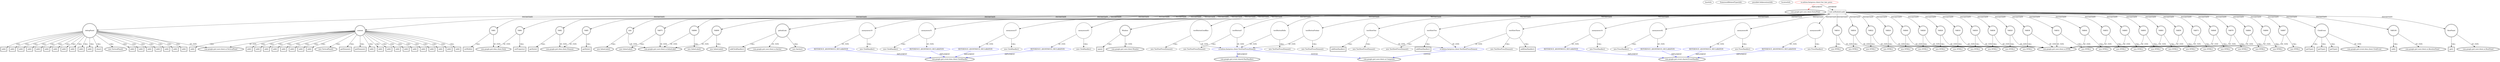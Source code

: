 digraph {
baseInfo[graphId=744,category="extension_graph",isAnonymous=false,possibleRelation=true]
frameworkRelatedTypesInfo[0="com.google.gwt.core.client.EntryPoint"]
possibleCollaborationsInfo[0="744~OVERRIDING_METHOD_DECLARATION-INSTANTIATION-~com.google.gwt.core.client.EntryPoint ~com.google.gwt.event.dom.client.ClickHandler ~false~true",1="744~OVERRIDING_METHOD_DECLARATION-INSTANTIATION-~com.google.gwt.core.client.EntryPoint ~com.google.gwt.event.shared.EventHandler ~false~true",2="744~OVERRIDING_METHOD_DECLARATION-INSTANTIATION-OVERRIDING_METHOD_DECLARATION-INSTANTIATION-OVERRIDING_METHOD_DECLARATION-INSTANTIATION-OVERRIDING_METHOD_DECLARATION-INSTANTIATION-~com.google.gwt.core.client.EntryPoint ~com.google.gwt.user.client.ui.Composite com.google.gwt.event.shared.HasHandlers ~false~false",3="744~OVERRIDING_METHOD_DECLARATION-INSTANTIATION-OVERRIDING_METHOD_DECLARATION-INSTANTIATION-OVERRIDING_METHOD_DECLARATION-INSTANTIATION-~com.google.gwt.core.client.EntryPoint ~com.google.gwt.user.client.ui.Composite ~false~false"]
locationInfo[projectName="ashtonthomas-gwt-fast-touch-press",filePath="/ashtonthomas-gwt-fast-touch-press/gwt-fast-touch-press-master/src/io/ashton/fastpress/client/Gwt_fast_press.java",contextSignature="Gwt_fast_press",graphId="744"]
0[label="io.ashton.fastpress.client.Gwt_fast_press",vertexType="ROOT_CLIENT_CLASS_DECLARATION",isFrameworkType=false,color=red]
1[label="com.google.gwt.core.client.EntryPoint",vertexType="FRAMEWORK_INTERFACE_TYPE",isFrameworkType=true,peripheries=2]
2[label="void onModuleLoad()",vertexType="OVERRIDING_METHOD_DECLARATION",isFrameworkType=false,shape=box]
4[label="content",vertexType="VARIABLE_EXPRESION",isFrameworkType=true,peripheries=2,shape=circle]
5[label="com.google.gwt.user.client.ui.VerticalPanel",vertexType="FRAMEWORK_CLASS_TYPE",isFrameworkType=true,peripheries=2]
3[label="new VerticalPanel()",vertexType="CONSTRUCTOR_CALL",isFrameworkType=true,peripheries=2]
6[label="VAR1",vertexType="VARIABLE_EXPRESION",isFrameworkType=true,peripheries=2,shape=circle]
8[label="com.google.gwt.dom.client.Style",vertexType="FRAMEWORK_CLASS_TYPE",isFrameworkType=true,peripheries=2]
7[label="setWidth()",vertexType="INSIDE_CALL",isFrameworkType=true,peripheries=2,shape=box]
9[label="VAR2",vertexType="VARIABLE_EXPRESION",isFrameworkType=true,peripheries=2,shape=circle]
11[label="com.google.gwt.dom.client.Element",vertexType="FRAMEWORK_CLASS_TYPE",isFrameworkType=true,peripheries=2]
10[label="getStyle()",vertexType="INSIDE_CALL",isFrameworkType=true,peripheries=2,shape=box]
13[label="getElement()",vertexType="INSIDE_CALL",isFrameworkType=true,peripheries=2,shape=box]
14[label="VAR4",vertexType="VARIABLE_EXPRESION",isFrameworkType=true,peripheries=2,shape=circle]
15[label="setProperty()",vertexType="INSIDE_CALL",isFrameworkType=true,peripheries=2,shape=box]
17[label="VAR5",vertexType="VARIABLE_EXPRESION",isFrameworkType=true,peripheries=2,shape=circle]
18[label="getStyle()",vertexType="INSIDE_CALL",isFrameworkType=true,peripheries=2,shape=box]
21[label="getElement()",vertexType="INSIDE_CALL",isFrameworkType=true,peripheries=2,shape=box]
23[label="title",vertexType="VARIABLE_EXPRESION",isFrameworkType=true,peripheries=2,shape=circle]
24[label="com.google.gwt.user.client.ui.InlineLabel",vertexType="FRAMEWORK_CLASS_TYPE",isFrameworkType=true,peripheries=2]
22[label="new InlineLabel()",vertexType="CONSTRUCTOR_CALL",isFrameworkType=true,peripheries=2]
26[label="githubLink",vertexType="VARIABLE_EXPRESION",isFrameworkType=true,peripheries=2,shape=circle]
27[label="com.google.gwt.user.client.ui.Anchor",vertexType="FRAMEWORK_CLASS_TYPE",isFrameworkType=true,peripheries=2]
25[label="new Anchor()",vertexType="CONSTRUCTOR_CALL",isFrameworkType=true,peripheries=2]
29[label="addClickHandler()",vertexType="INSIDE_CALL",isFrameworkType=true,peripheries=2,shape=box]
31[label="anonymous10",vertexType="VARIABLE_EXPRESION",isFrameworkType=false,shape=circle]
32[label="REFERENCE_ANONYMOUS_DECLARATION",vertexType="REFERENCE_ANONYMOUS_DECLARATION",isFrameworkType=false,color=blue]
33[label="com.google.gwt.event.dom.client.ClickHandler",vertexType="FRAMEWORK_INTERFACE_TYPE",isFrameworkType=true,peripheries=2]
30[label="new ClickHandler()",vertexType="CONSTRUCTOR_CALL",isFrameworkType=false]
34[label="Window",vertexType="VARIABLE_EXPRESION",isFrameworkType=true,peripheries=2,shape=circle]
36[label="com.google.gwt.user.client.Window",vertexType="FRAMEWORK_CLASS_TYPE",isFrameworkType=true,peripheries=2]
35[label="open()",vertexType="INSIDE_CALL",isFrameworkType=true,peripheries=2,shape=box]
38[label="debugPanel",vertexType="VARIABLE_EXPRESION",isFrameworkType=true,peripheries=2,shape=circle]
37[label="new VerticalPanel()",vertexType="CONSTRUCTOR_CALL",isFrameworkType=true,peripheries=2]
41[label="testButtonHello",vertexType="VARIABLE_EXPRESION",isFrameworkType=false,shape=circle]
42[label="io.ashton.fastpress.client.TestFastPressElement",vertexType="REFERENCE_CLIENT_CLASS_DECLARATION",isFrameworkType=false,color=blue]
43[label="com.google.gwt.user.client.ui.Composite",vertexType="FRAMEWORK_CLASS_TYPE",isFrameworkType=true,peripheries=2]
44[label="com.google.gwt.event.shared.HasHandlers",vertexType="FRAMEWORK_INTERFACE_TYPE",isFrameworkType=true,peripheries=2]
40[label="new TestFastPressElement()",vertexType="CONSTRUCTOR_CALL",isFrameworkType=false]
46[label="anonymous14",vertexType="VARIABLE_EXPRESION",isFrameworkType=false,shape=circle]
47[label="REFERENCE_ANONYMOUS_DECLARATION",vertexType="REFERENCE_ANONYMOUS_DECLARATION",isFrameworkType=false,color=blue]
48[label="com.google.gwt.event.shared.EventHandler",vertexType="FRAMEWORK_INTERFACE_TYPE",isFrameworkType=true,peripheries=2]
45[label="new PressHandler()",vertexType="CONSTRUCTOR_CALL",isFrameworkType=false]
50[label="add()",vertexType="INSIDE_CALL",isFrameworkType=true,peripheries=2,shape=box]
52[label="VAR16",vertexType="VARIABLE_EXPRESION",isFrameworkType=true,peripheries=2,shape=circle]
53[label="com.google.gwt.user.client.ui.HTML",vertexType="FRAMEWORK_CLASS_TYPE",isFrameworkType=true,peripheries=2]
51[label="new HTML()",vertexType="CONSTRUCTOR_CALL",isFrameworkType=true,peripheries=2]
55[label="add()",vertexType="INSIDE_CALL",isFrameworkType=true,peripheries=2,shape=box]
57[label="VAR18",vertexType="VARIABLE_EXPRESION",isFrameworkType=true,peripheries=2,shape=circle]
56[label="new HTML()",vertexType="CONSTRUCTOR_CALL",isFrameworkType=true,peripheries=2]
60[label="add()",vertexType="INSIDE_CALL",isFrameworkType=true,peripheries=2,shape=box]
62[label="VAR20",vertexType="VARIABLE_EXPRESION",isFrameworkType=true,peripheries=2,shape=circle]
61[label="new HTML()",vertexType="CONSTRUCTOR_CALL",isFrameworkType=true,peripheries=2]
65[label="add()",vertexType="INSIDE_CALL",isFrameworkType=true,peripheries=2,shape=box]
67[label="VAR22",vertexType="VARIABLE_EXPRESION",isFrameworkType=true,peripheries=2,shape=circle]
66[label="new HTML()",vertexType="CONSTRUCTOR_CALL",isFrameworkType=true,peripheries=2]
70[label="add()",vertexType="INSIDE_CALL",isFrameworkType=true,peripheries=2,shape=box]
72[label="VAR24",vertexType="VARIABLE_EXPRESION",isFrameworkType=true,peripheries=2,shape=circle]
71[label="new HTML()",vertexType="CONSTRUCTOR_CALL",isFrameworkType=true,peripheries=2]
75[label="add()",vertexType="INSIDE_CALL",isFrameworkType=true,peripheries=2,shape=box]
77[label="VAR26",vertexType="VARIABLE_EXPRESION",isFrameworkType=true,peripheries=2,shape=circle]
76[label="new HTML()",vertexType="CONSTRUCTOR_CALL",isFrameworkType=true,peripheries=2]
80[label="add()",vertexType="INSIDE_CALL",isFrameworkType=true,peripheries=2,shape=box]
82[label="VAR28",vertexType="VARIABLE_EXPRESION",isFrameworkType=true,peripheries=2,shape=circle]
81[label="new HTML()",vertexType="CONSTRUCTOR_CALL",isFrameworkType=true,peripheries=2]
85[label="add()",vertexType="INSIDE_CALL",isFrameworkType=true,peripheries=2,shape=box]
87[label="VAR30",vertexType="VARIABLE_EXPRESION",isFrameworkType=true,peripheries=2,shape=circle]
86[label="new HTML()",vertexType="CONSTRUCTOR_CALL",isFrameworkType=true,peripheries=2]
90[label="add()",vertexType="INSIDE_CALL",isFrameworkType=true,peripheries=2,shape=box]
92[label="VAR32",vertexType="VARIABLE_EXPRESION",isFrameworkType=true,peripheries=2,shape=circle]
91[label="new HTML()",vertexType="CONSTRUCTOR_CALL",isFrameworkType=true,peripheries=2]
95[label="add()",vertexType="INSIDE_CALL",isFrameworkType=true,peripheries=2,shape=box]
97[label="VAR34",vertexType="VARIABLE_EXPRESION",isFrameworkType=true,peripheries=2,shape=circle]
96[label="new HTML()",vertexType="CONSTRUCTOR_CALL",isFrameworkType=true,peripheries=2]
100[label="add()",vertexType="INSIDE_CALL",isFrameworkType=true,peripheries=2,shape=box]
102[label="VAR36",vertexType="VARIABLE_EXPRESION",isFrameworkType=true,peripheries=2,shape=circle]
101[label="new HTML()",vertexType="CONSTRUCTOR_CALL",isFrameworkType=true,peripheries=2]
105[label="add()",vertexType="INSIDE_CALL",isFrameworkType=true,peripheries=2,shape=box]
107[label="VAR38",vertexType="VARIABLE_EXPRESION",isFrameworkType=true,peripheries=2,shape=circle]
106[label="new HTML()",vertexType="CONSTRUCTOR_CALL",isFrameworkType=true,peripheries=2]
110[label="add()",vertexType="INSIDE_CALL",isFrameworkType=true,peripheries=2,shape=box]
112[label="VAR40",vertexType="VARIABLE_EXPRESION",isFrameworkType=true,peripheries=2,shape=circle]
111[label="new HTML()",vertexType="CONSTRUCTOR_CALL",isFrameworkType=true,peripheries=2]
115[label="testButtonGoodBye",vertexType="VARIABLE_EXPRESION",isFrameworkType=false,shape=circle]
114[label="new TestFastPressElement()",vertexType="CONSTRUCTOR_CALL",isFrameworkType=false]
118[label="anonymous42",vertexType="VARIABLE_EXPRESION",isFrameworkType=false,shape=circle]
119[label="REFERENCE_ANONYMOUS_DECLARATION",vertexType="REFERENCE_ANONYMOUS_DECLARATION",isFrameworkType=false,color=blue]
117[label="new PressHandler()",vertexType="CONSTRUCTOR_CALL",isFrameworkType=false]
122[label="add()",vertexType="INSIDE_CALL",isFrameworkType=true,peripheries=2,shape=box]
124[label="VAR44",vertexType="VARIABLE_EXPRESION",isFrameworkType=true,peripheries=2,shape=circle]
123[label="new HTML()",vertexType="CONSTRUCTOR_CALL",isFrameworkType=true,peripheries=2]
127[label="testButtonFoobar",vertexType="VARIABLE_EXPRESION",isFrameworkType=false,shape=circle]
126[label="new TestFastPressElement()",vertexType="CONSTRUCTOR_CALL",isFrameworkType=false]
130[label="anonymous46",vertexType="VARIABLE_EXPRESION",isFrameworkType=false,shape=circle]
131[label="REFERENCE_ANONYMOUS_DECLARATION",vertexType="REFERENCE_ANONYMOUS_DECLARATION",isFrameworkType=false,color=blue]
129[label="new PressHandler()",vertexType="CONSTRUCTOR_CALL",isFrameworkType=false]
134[label="add()",vertexType="INSIDE_CALL",isFrameworkType=true,peripheries=2,shape=box]
136[label="VAR48",vertexType="VARIABLE_EXPRESION",isFrameworkType=true,peripheries=2,shape=circle]
135[label="new HTML()",vertexType="CONSTRUCTOR_CALL",isFrameworkType=true,peripheries=2]
139[label="testSlowOne",vertexType="VARIABLE_EXPRESION",isFrameworkType=false,shape=circle]
140[label="io.ashton.fastpress.client.TestSlowPressElement",vertexType="REFERENCE_CLIENT_CLASS_DECLARATION",isFrameworkType=false,color=blue]
138[label="new TestSlowPressElement()",vertexType="CONSTRUCTOR_CALL",isFrameworkType=false]
143[label="addDomHandler()",vertexType="INSIDE_CALL",isFrameworkType=true,peripheries=2,shape=box]
145[label="anonymous51",vertexType="VARIABLE_EXPRESION",isFrameworkType=false,shape=circle]
146[label="REFERENCE_ANONYMOUS_DECLARATION",vertexType="REFERENCE_ANONYMOUS_DECLARATION",isFrameworkType=false,color=blue]
144[label="new ClickHandler()",vertexType="CONSTRUCTOR_CALL",isFrameworkType=false]
149[label="add()",vertexType="INSIDE_CALL",isFrameworkType=true,peripheries=2,shape=box]
151[label="VAR53",vertexType="VARIABLE_EXPRESION",isFrameworkType=true,peripheries=2,shape=circle]
150[label="new HTML()",vertexType="CONSTRUCTOR_CALL",isFrameworkType=true,peripheries=2]
153[label="ClickEvent",vertexType="VARIABLE_EXPRESION",isFrameworkType=true,peripheries=2,shape=circle]
155[label="com.google.gwt.event.dom.client.ClickEvent",vertexType="FRAMEWORK_CLASS_TYPE",isFrameworkType=true,peripheries=2]
154[label="getType()",vertexType="INSIDE_CALL",isFrameworkType=true,peripheries=2,shape=box]
157[label="testSlowTwo",vertexType="VARIABLE_EXPRESION",isFrameworkType=false,shape=circle]
156[label="new TestSlowPressElement()",vertexType="CONSTRUCTOR_CALL",isFrameworkType=false]
160[label="addDomHandler()",vertexType="INSIDE_CALL",isFrameworkType=true,peripheries=2,shape=box]
162[label="anonymous57",vertexType="VARIABLE_EXPRESION",isFrameworkType=false,shape=circle]
163[label="REFERENCE_ANONYMOUS_DECLARATION",vertexType="REFERENCE_ANONYMOUS_DECLARATION",isFrameworkType=false,color=blue]
161[label="new ClickHandler()",vertexType="CONSTRUCTOR_CALL",isFrameworkType=false]
166[label="add()",vertexType="INSIDE_CALL",isFrameworkType=true,peripheries=2,shape=box]
168[label="VAR59",vertexType="VARIABLE_EXPRESION",isFrameworkType=true,peripheries=2,shape=circle]
167[label="new HTML()",vertexType="CONSTRUCTOR_CALL",isFrameworkType=true,peripheries=2]
171[label="getType()",vertexType="INSIDE_CALL",isFrameworkType=true,peripheries=2,shape=box]
173[label="testSlowThree",vertexType="VARIABLE_EXPRESION",isFrameworkType=false,shape=circle]
172[label="new TestSlowPressElement()",vertexType="CONSTRUCTOR_CALL",isFrameworkType=false]
176[label="addDomHandler()",vertexType="INSIDE_CALL",isFrameworkType=true,peripheries=2,shape=box]
178[label="anonymous63",vertexType="VARIABLE_EXPRESION",isFrameworkType=false,shape=circle]
179[label="REFERENCE_ANONYMOUS_DECLARATION",vertexType="REFERENCE_ANONYMOUS_DECLARATION",isFrameworkType=false,color=blue]
177[label="new ClickHandler()",vertexType="CONSTRUCTOR_CALL",isFrameworkType=false]
182[label="add()",vertexType="INSIDE_CALL",isFrameworkType=true,peripheries=2,shape=box]
184[label="VAR65",vertexType="VARIABLE_EXPRESION",isFrameworkType=true,peripheries=2,shape=circle]
183[label="new HTML()",vertexType="CONSTRUCTOR_CALL",isFrameworkType=true,peripheries=2]
187[label="getType()",vertexType="INSIDE_CALL",isFrameworkType=true,peripheries=2,shape=box]
189[label="testButton5",vertexType="VARIABLE_EXPRESION",isFrameworkType=false,shape=circle]
188[label="new TestFastPressElement()",vertexType="CONSTRUCTOR_CALL",isFrameworkType=false]
192[label="anonymous68",vertexType="VARIABLE_EXPRESION",isFrameworkType=false,shape=circle]
193[label="REFERENCE_ANONYMOUS_DECLARATION",vertexType="REFERENCE_ANONYMOUS_DECLARATION",isFrameworkType=false,color=blue]
191[label="new PressHandler()",vertexType="CONSTRUCTOR_CALL",isFrameworkType=false]
196[label="clear()",vertexType="INSIDE_CALL",isFrameworkType=true,peripheries=2,shape=box]
198[label="add()",vertexType="INSIDE_CALL",isFrameworkType=true,peripheries=2,shape=box]
200[label="add()",vertexType="INSIDE_CALL",isFrameworkType=true,peripheries=2,shape=box]
202[label="add()",vertexType="INSIDE_CALL",isFrameworkType=true,peripheries=2,shape=box]
204[label="VAR73",vertexType="VARIABLE_EXPRESION",isFrameworkType=true,peripheries=2,shape=circle]
203[label="new HTML()",vertexType="CONSTRUCTOR_CALL",isFrameworkType=true,peripheries=2]
207[label="add()",vertexType="INSIDE_CALL",isFrameworkType=true,peripheries=2,shape=box]
209[label="VAR75",vertexType="VARIABLE_EXPRESION",isFrameworkType=true,peripheries=2,shape=circle]
208[label="new InlineLabel()",vertexType="CONSTRUCTOR_CALL",isFrameworkType=true,peripheries=2]
212[label="add()",vertexType="INSIDE_CALL",isFrameworkType=true,peripheries=2,shape=box]
214[label="add()",vertexType="INSIDE_CALL",isFrameworkType=true,peripheries=2,shape=box]
216[label="VAR78",vertexType="VARIABLE_EXPRESION",isFrameworkType=true,peripheries=2,shape=circle]
215[label="new HTML()",vertexType="CONSTRUCTOR_CALL",isFrameworkType=true,peripheries=2]
219[label="add()",vertexType="INSIDE_CALL",isFrameworkType=true,peripheries=2,shape=box]
221[label="add()",vertexType="INSIDE_CALL",isFrameworkType=true,peripheries=2,shape=box]
223[label="VAR81",vertexType="VARIABLE_EXPRESION",isFrameworkType=true,peripheries=2,shape=circle]
222[label="new HTML()",vertexType="CONSTRUCTOR_CALL",isFrameworkType=true,peripheries=2]
226[label="add()",vertexType="INSIDE_CALL",isFrameworkType=true,peripheries=2,shape=box]
228[label="add()",vertexType="INSIDE_CALL",isFrameworkType=true,peripheries=2,shape=box]
230[label="VAR84",vertexType="VARIABLE_EXPRESION",isFrameworkType=true,peripheries=2,shape=circle]
229[label="new HTML()",vertexType="CONSTRUCTOR_CALL",isFrameworkType=true,peripheries=2]
233[label="add()",vertexType="INSIDE_CALL",isFrameworkType=true,peripheries=2,shape=box]
235[label="add()",vertexType="INSIDE_CALL",isFrameworkType=true,peripheries=2,shape=box]
237[label="VAR87",vertexType="VARIABLE_EXPRESION",isFrameworkType=true,peripheries=2,shape=circle]
236[label="new HTML()",vertexType="CONSTRUCTOR_CALL",isFrameworkType=true,peripheries=2]
240[label="add()",vertexType="INSIDE_CALL",isFrameworkType=true,peripheries=2,shape=box]
242[label="add()",vertexType="INSIDE_CALL",isFrameworkType=true,peripheries=2,shape=box]
244[label="VAR90",vertexType="VARIABLE_EXPRESION",isFrameworkType=true,peripheries=2,shape=circle]
243[label="new HTML()",vertexType="CONSTRUCTOR_CALL",isFrameworkType=true,peripheries=2]
247[label="add()",vertexType="INSIDE_CALL",isFrameworkType=true,peripheries=2,shape=box]
249[label="add()",vertexType="INSIDE_CALL",isFrameworkType=true,peripheries=2,shape=box]
251[label="VAR93",vertexType="VARIABLE_EXPRESION",isFrameworkType=true,peripheries=2,shape=circle]
250[label="new HTML()",vertexType="CONSTRUCTOR_CALL",isFrameworkType=true,peripheries=2]
254[label="add()",vertexType="INSIDE_CALL",isFrameworkType=true,peripheries=2,shape=box]
256[label="add()",vertexType="INSIDE_CALL",isFrameworkType=true,peripheries=2,shape=box]
258[label="VAR96",vertexType="VARIABLE_EXPRESION",isFrameworkType=true,peripheries=2,shape=circle]
257[label="new InlineLabel()",vertexType="CONSTRUCTOR_CALL",isFrameworkType=true,peripheries=2]
261[label="add()",vertexType="INSIDE_CALL",isFrameworkType=true,peripheries=2,shape=box]
263[label="add()",vertexType="INSIDE_CALL",isFrameworkType=true,peripheries=2,shape=box]
265[label="VAR99",vertexType="VARIABLE_EXPRESION",isFrameworkType=true,peripheries=2,shape=circle]
264[label="new InlineLabel()",vertexType="CONSTRUCTOR_CALL",isFrameworkType=true,peripheries=2]
267[label="VAR100",vertexType="VARIABLE_EXPRESION",isFrameworkType=true,peripheries=2,shape=circle]
269[label="com.google.gwt.user.client.ui.AbsolutePanel",vertexType="FRAMEWORK_CLASS_TYPE",isFrameworkType=true,peripheries=2]
268[label="add()",vertexType="INSIDE_CALL",isFrameworkType=true,peripheries=2,shape=box]
270[label="RootPanel",vertexType="VARIABLE_EXPRESION",isFrameworkType=true,peripheries=2,shape=circle]
272[label="com.google.gwt.user.client.ui.RootPanel",vertexType="FRAMEWORK_CLASS_TYPE",isFrameworkType=true,peripheries=2]
271[label="get()",vertexType="INSIDE_CALL",isFrameworkType=true,peripheries=2,shape=box]
0->1[label="IMPLEMENT",color=red]
0->2[label="OVERRIDE"]
2->4[label="INSTANTIATE"]
4->5[label="OF_TYPE"]
4->3[label="CALL"]
2->6[label="INSTANTIATE"]
6->8[label="OF_TYPE"]
6->7[label="CALL"]
2->9[label="INSTANTIATE"]
9->11[label="OF_TYPE"]
9->10[label="CALL"]
4->13[label="CALL"]
2->14[label="INSTANTIATE"]
14->8[label="OF_TYPE"]
14->15[label="CALL"]
2->17[label="INSTANTIATE"]
17->11[label="OF_TYPE"]
17->18[label="CALL"]
4->21[label="CALL"]
2->23[label="INSTANTIATE"]
23->24[label="OF_TYPE"]
23->22[label="CALL"]
2->26[label="INSTANTIATE"]
26->27[label="OF_TYPE"]
26->25[label="CALL"]
26->29[label="CALL"]
2->31[label="INSTANTIATE"]
32->33[label="IMPLEMENT",color=blue]
31->32[label="OF_TYPE"]
31->30[label="CALL"]
2->34[label="INSTANTIATE"]
34->36[label="OF_TYPE"]
34->35[label="CALL"]
2->38[label="INSTANTIATE"]
38->5[label="OF_TYPE"]
38->37[label="CALL"]
2->41[label="INSTANTIATE"]
42->43[label="EXTEND",color=blue]
42->44[label="IMPLEMENT",color=blue]
41->42[label="OF_TYPE"]
41->40[label="CALL"]
2->46[label="INSTANTIATE"]
47->48[label="IMPLEMENT",color=blue]
46->47[label="OF_TYPE"]
46->45[label="CALL"]
38->50[label="CALL"]
2->52[label="INSTANTIATE"]
52->53[label="OF_TYPE"]
52->51[label="CALL"]
38->55[label="CALL"]
2->57[label="INSTANTIATE"]
57->53[label="OF_TYPE"]
57->56[label="CALL"]
38->60[label="CALL"]
2->62[label="INSTANTIATE"]
62->53[label="OF_TYPE"]
62->61[label="CALL"]
38->65[label="CALL"]
2->67[label="INSTANTIATE"]
67->53[label="OF_TYPE"]
67->66[label="CALL"]
38->70[label="CALL"]
2->72[label="INSTANTIATE"]
72->53[label="OF_TYPE"]
72->71[label="CALL"]
38->75[label="CALL"]
2->77[label="INSTANTIATE"]
77->53[label="OF_TYPE"]
77->76[label="CALL"]
38->80[label="CALL"]
2->82[label="INSTANTIATE"]
82->53[label="OF_TYPE"]
82->81[label="CALL"]
38->85[label="CALL"]
2->87[label="INSTANTIATE"]
87->53[label="OF_TYPE"]
87->86[label="CALL"]
38->90[label="CALL"]
2->92[label="INSTANTIATE"]
92->53[label="OF_TYPE"]
92->91[label="CALL"]
38->95[label="CALL"]
2->97[label="INSTANTIATE"]
97->53[label="OF_TYPE"]
97->96[label="CALL"]
38->100[label="CALL"]
2->102[label="INSTANTIATE"]
102->53[label="OF_TYPE"]
102->101[label="CALL"]
38->105[label="CALL"]
2->107[label="INSTANTIATE"]
107->53[label="OF_TYPE"]
107->106[label="CALL"]
38->110[label="CALL"]
2->112[label="INSTANTIATE"]
112->53[label="OF_TYPE"]
112->111[label="CALL"]
2->115[label="INSTANTIATE"]
115->42[label="OF_TYPE"]
115->114[label="CALL"]
2->118[label="INSTANTIATE"]
119->48[label="IMPLEMENT",color=blue]
118->119[label="OF_TYPE"]
118->117[label="CALL"]
38->122[label="CALL"]
2->124[label="INSTANTIATE"]
124->53[label="OF_TYPE"]
124->123[label="CALL"]
2->127[label="INSTANTIATE"]
127->42[label="OF_TYPE"]
127->126[label="CALL"]
2->130[label="INSTANTIATE"]
131->48[label="IMPLEMENT",color=blue]
130->131[label="OF_TYPE"]
130->129[label="CALL"]
38->134[label="CALL"]
2->136[label="INSTANTIATE"]
136->53[label="OF_TYPE"]
136->135[label="CALL"]
2->139[label="INSTANTIATE"]
140->43[label="EXTEND",color=blue]
139->140[label="OF_TYPE"]
139->138[label="CALL"]
139->143[label="CALL"]
2->145[label="INSTANTIATE"]
146->33[label="IMPLEMENT",color=blue]
145->146[label="OF_TYPE"]
145->144[label="CALL"]
38->149[label="CALL"]
2->151[label="INSTANTIATE"]
151->53[label="OF_TYPE"]
151->150[label="CALL"]
2->153[label="INSTANTIATE"]
153->155[label="OF_TYPE"]
153->154[label="CALL"]
2->157[label="INSTANTIATE"]
157->140[label="OF_TYPE"]
157->156[label="CALL"]
157->160[label="CALL"]
2->162[label="INSTANTIATE"]
163->33[label="IMPLEMENT",color=blue]
162->163[label="OF_TYPE"]
162->161[label="CALL"]
38->166[label="CALL"]
2->168[label="INSTANTIATE"]
168->53[label="OF_TYPE"]
168->167[label="CALL"]
153->171[label="CALL"]
2->173[label="INSTANTIATE"]
173->140[label="OF_TYPE"]
173->172[label="CALL"]
173->176[label="CALL"]
2->178[label="INSTANTIATE"]
179->33[label="IMPLEMENT",color=blue]
178->179[label="OF_TYPE"]
178->177[label="CALL"]
38->182[label="CALL"]
2->184[label="INSTANTIATE"]
184->53[label="OF_TYPE"]
184->183[label="CALL"]
153->187[label="CALL"]
2->189[label="INSTANTIATE"]
189->42[label="OF_TYPE"]
189->188[label="CALL"]
2->192[label="INSTANTIATE"]
193->48[label="IMPLEMENT",color=blue]
192->193[label="OF_TYPE"]
192->191[label="CALL"]
38->196[label="CALL"]
4->198[label="CALL"]
4->200[label="CALL"]
4->202[label="CALL"]
2->204[label="INSTANTIATE"]
204->53[label="OF_TYPE"]
204->203[label="CALL"]
4->207[label="CALL"]
2->209[label="INSTANTIATE"]
209->24[label="OF_TYPE"]
209->208[label="CALL"]
4->212[label="CALL"]
4->214[label="CALL"]
2->216[label="INSTANTIATE"]
216->53[label="OF_TYPE"]
216->215[label="CALL"]
4->219[label="CALL"]
4->221[label="CALL"]
2->223[label="INSTANTIATE"]
223->53[label="OF_TYPE"]
223->222[label="CALL"]
4->226[label="CALL"]
4->228[label="CALL"]
2->230[label="INSTANTIATE"]
230->53[label="OF_TYPE"]
230->229[label="CALL"]
4->233[label="CALL"]
4->235[label="CALL"]
2->237[label="INSTANTIATE"]
237->53[label="OF_TYPE"]
237->236[label="CALL"]
4->240[label="CALL"]
4->242[label="CALL"]
2->244[label="INSTANTIATE"]
244->53[label="OF_TYPE"]
244->243[label="CALL"]
4->247[label="CALL"]
4->249[label="CALL"]
2->251[label="INSTANTIATE"]
251->53[label="OF_TYPE"]
251->250[label="CALL"]
4->254[label="CALL"]
4->256[label="CALL"]
2->258[label="INSTANTIATE"]
258->24[label="OF_TYPE"]
258->257[label="CALL"]
4->261[label="CALL"]
4->263[label="CALL"]
2->265[label="INSTANTIATE"]
265->24[label="OF_TYPE"]
265->264[label="CALL"]
2->267[label="INSTANTIATE"]
267->269[label="OF_TYPE"]
267->268[label="CALL"]
2->270[label="INSTANTIATE"]
270->272[label="OF_TYPE"]
270->271[label="CALL"]
}
